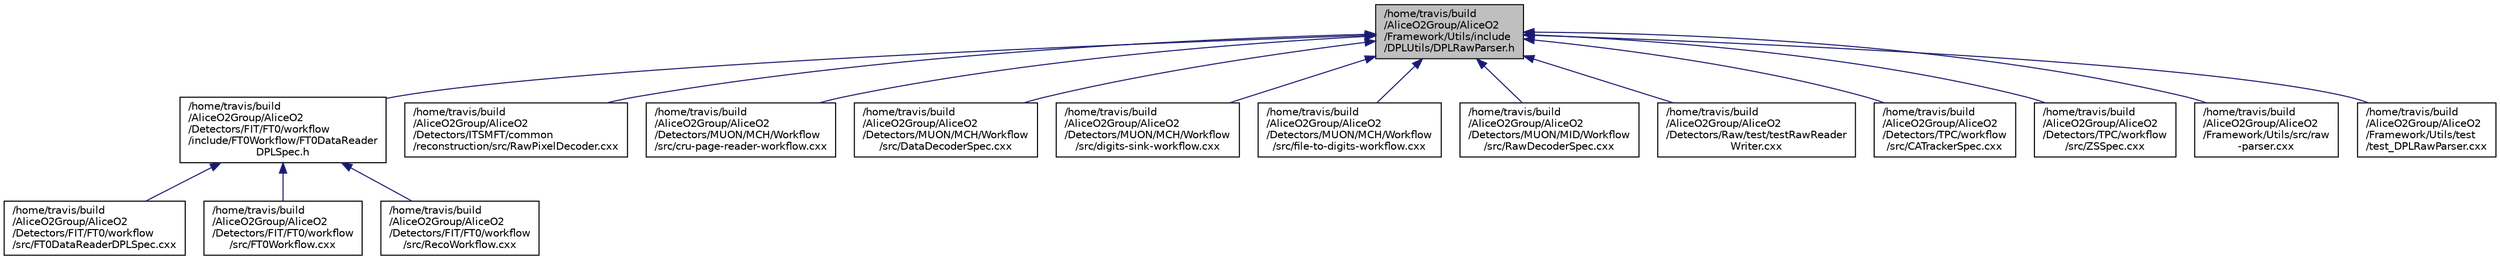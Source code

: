 digraph "/home/travis/build/AliceO2Group/AliceO2/Framework/Utils/include/DPLUtils/DPLRawParser.h"
{
 // INTERACTIVE_SVG=YES
  bgcolor="transparent";
  edge [fontname="Helvetica",fontsize="10",labelfontname="Helvetica",labelfontsize="10"];
  node [fontname="Helvetica",fontsize="10",shape=record];
  Node91 [label="/home/travis/build\l/AliceO2Group/AliceO2\l/Framework/Utils/include\l/DPLUtils/DPLRawParser.h",height=0.2,width=0.4,color="black", fillcolor="grey75", style="filled", fontcolor="black"];
  Node91 -> Node92 [dir="back",color="midnightblue",fontsize="10",style="solid",fontname="Helvetica"];
  Node92 [label="/home/travis/build\l/AliceO2Group/AliceO2\l/Detectors/FIT/FT0/workflow\l/include/FT0Workflow/FT0DataReader\lDPLSpec.h",height=0.2,width=0.4,color="black",URL="$d4/dfa/FT0DataReaderDPLSpec_8h.html"];
  Node92 -> Node93 [dir="back",color="midnightblue",fontsize="10",style="solid",fontname="Helvetica"];
  Node93 [label="/home/travis/build\l/AliceO2Group/AliceO2\l/Detectors/FIT/FT0/workflow\l/src/FT0DataReaderDPLSpec.cxx",height=0.2,width=0.4,color="black",URL="$d2/dc4/FT0DataReaderDPLSpec_8cxx.html"];
  Node92 -> Node94 [dir="back",color="midnightblue",fontsize="10",style="solid",fontname="Helvetica"];
  Node94 [label="/home/travis/build\l/AliceO2Group/AliceO2\l/Detectors/FIT/FT0/workflow\l/src/FT0Workflow.cxx",height=0.2,width=0.4,color="black",URL="$d6/d99/FT0Workflow_8cxx.html"];
  Node92 -> Node95 [dir="back",color="midnightblue",fontsize="10",style="solid",fontname="Helvetica"];
  Node95 [label="/home/travis/build\l/AliceO2Group/AliceO2\l/Detectors/FIT/FT0/workflow\l/src/RecoWorkflow.cxx",height=0.2,width=0.4,color="black",URL="$d3/d63/FIT_2FT0_2workflow_2src_2RecoWorkflow_8cxx.html"];
  Node91 -> Node96 [dir="back",color="midnightblue",fontsize="10",style="solid",fontname="Helvetica"];
  Node96 [label="/home/travis/build\l/AliceO2Group/AliceO2\l/Detectors/ITSMFT/common\l/reconstruction/src/RawPixelDecoder.cxx",height=0.2,width=0.4,color="black",URL="$dd/df6/RawPixelDecoder_8cxx.html",tooltip="Alpide pixel reader for raw data processing. "];
  Node91 -> Node97 [dir="back",color="midnightblue",fontsize="10",style="solid",fontname="Helvetica"];
  Node97 [label="/home/travis/build\l/AliceO2Group/AliceO2\l/Detectors/MUON/MCH/Workflow\l/src/cru-page-reader-workflow.cxx",height=0.2,width=0.4,color="black",URL="$db/dc9/cru-page-reader-workflow_8cxx.html",tooltip="This is an executable that reads a data file from disk and sends the individual CRU pages via DPL..."];
  Node91 -> Node98 [dir="back",color="midnightblue",fontsize="10",style="solid",fontname="Helvetica"];
  Node98 [label="/home/travis/build\l/AliceO2Group/AliceO2\l/Detectors/MUON/MCH/Workflow\l/src/DataDecoderSpec.cxx",height=0.2,width=0.4,color="black",URL="$d0/d75/DataDecoderSpec_8cxx.html"];
  Node91 -> Node99 [dir="back",color="midnightblue",fontsize="10",style="solid",fontname="Helvetica"];
  Node99 [label="/home/travis/build\l/AliceO2Group/AliceO2\l/Detectors/MUON/MCH/Workflow\l/src/digits-sink-workflow.cxx",height=0.2,width=0.4,color="black",URL="$dd/da0/digits-sink-workflow_8cxx.html",tooltip="This is an executable that dumps to a file on disk the digits received via DPL. "];
  Node91 -> Node100 [dir="back",color="midnightblue",fontsize="10",style="solid",fontname="Helvetica"];
  Node100 [label="/home/travis/build\l/AliceO2Group/AliceO2\l/Detectors/MUON/MCH/Workflow\l/src/file-to-digits-workflow.cxx",height=0.2,width=0.4,color="black",URL="$db/d1c/file-to-digits-workflow_8cxx.html"];
  Node91 -> Node101 [dir="back",color="midnightblue",fontsize="10",style="solid",fontname="Helvetica"];
  Node101 [label="/home/travis/build\l/AliceO2Group/AliceO2\l/Detectors/MUON/MID/Workflow\l/src/RawDecoderSpec.cxx",height=0.2,width=0.4,color="black",URL="$d1/dc9/RawDecoderSpec_8cxx.html",tooltip="Data processor spec for MID raw decoder device. "];
  Node91 -> Node102 [dir="back",color="midnightblue",fontsize="10",style="solid",fontname="Helvetica"];
  Node102 [label="/home/travis/build\l/AliceO2Group/AliceO2\l/Detectors/Raw/test/testRawReader\lWriter.cxx",height=0.2,width=0.4,color="black",URL="$d3/d09/testRawReaderWriter_8cxx.html"];
  Node91 -> Node103 [dir="back",color="midnightblue",fontsize="10",style="solid",fontname="Helvetica"];
  Node103 [label="/home/travis/build\l/AliceO2Group/AliceO2\l/Detectors/TPC/workflow\l/src/CATrackerSpec.cxx",height=0.2,width=0.4,color="black",URL="$da/d78/CATrackerSpec_8cxx.html",tooltip="Processor spec for running TPC CA tracking. "];
  Node91 -> Node104 [dir="back",color="midnightblue",fontsize="10",style="solid",fontname="Helvetica"];
  Node104 [label="/home/travis/build\l/AliceO2Group/AliceO2\l/Detectors/TPC/workflow\l/src/ZSSpec.cxx",height=0.2,width=0.4,color="black",URL="$d2/dbc/ZSSpec_8cxx.html"];
  Node91 -> Node105 [dir="back",color="midnightblue",fontsize="10",style="solid",fontname="Helvetica"];
  Node105 [label="/home/travis/build\l/AliceO2Group/AliceO2\l/Framework/Utils/src/raw\l-parser.cxx",height=0.2,width=0.4,color="black",URL="$d4/d96/raw-parser_8cxx.html"];
  Node91 -> Node106 [dir="back",color="midnightblue",fontsize="10",style="solid",fontname="Helvetica"];
  Node106 [label="/home/travis/build\l/AliceO2Group/AliceO2\l/Framework/Utils/test\l/test_DPLRawParser.cxx",height=0.2,width=0.4,color="black",URL="$d0/d6f/test__DPLRawParser_8cxx.html"];
}
